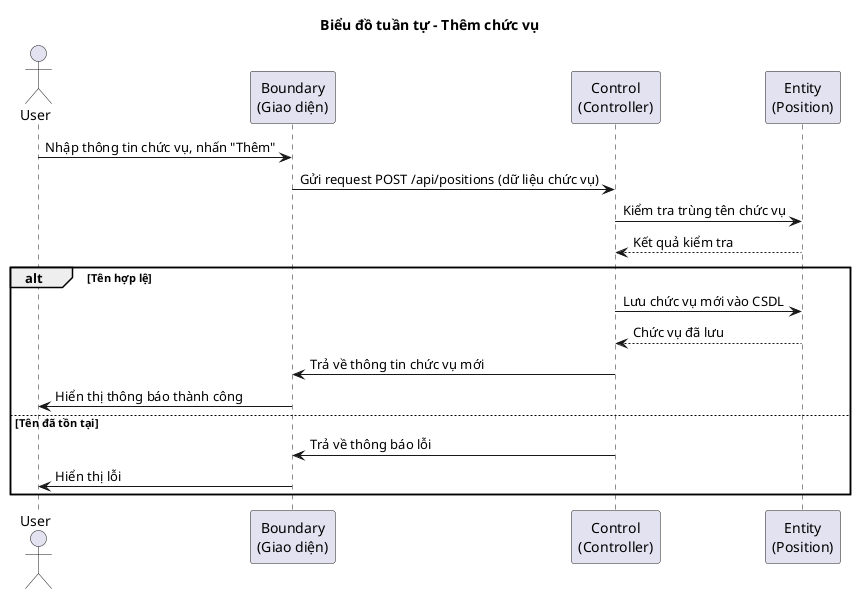 @startuml
title Biểu đồ tuần tự - Thêm chức vụ

actor User
participant "Boundary\n(Giao diện)" as Boundary
participant "Control\n(Controller)" as Control
participant "Entity\n(Position)" as Entity

User -> Boundary : Nhập thông tin chức vụ, nhấn "Thêm"
Boundary -> Control : Gửi request POST /api/positions (dữ liệu chức vụ)
Control -> Entity : Kiểm tra trùng tên chức vụ
Entity --> Control : Kết quả kiểm tra
alt Tên hợp lệ
    Control -> Entity : Lưu chức vụ mới vào CSDL
    Entity --> Control : Chức vụ đã lưu
    Control -> Boundary : Trả về thông tin chức vụ mới
    Boundary -> User : Hiển thị thông báo thành công
else Tên đã tồn tại
    Control -> Boundary : Trả về thông báo lỗi
    Boundary -> User : Hiển thị lỗi
end

@enduml